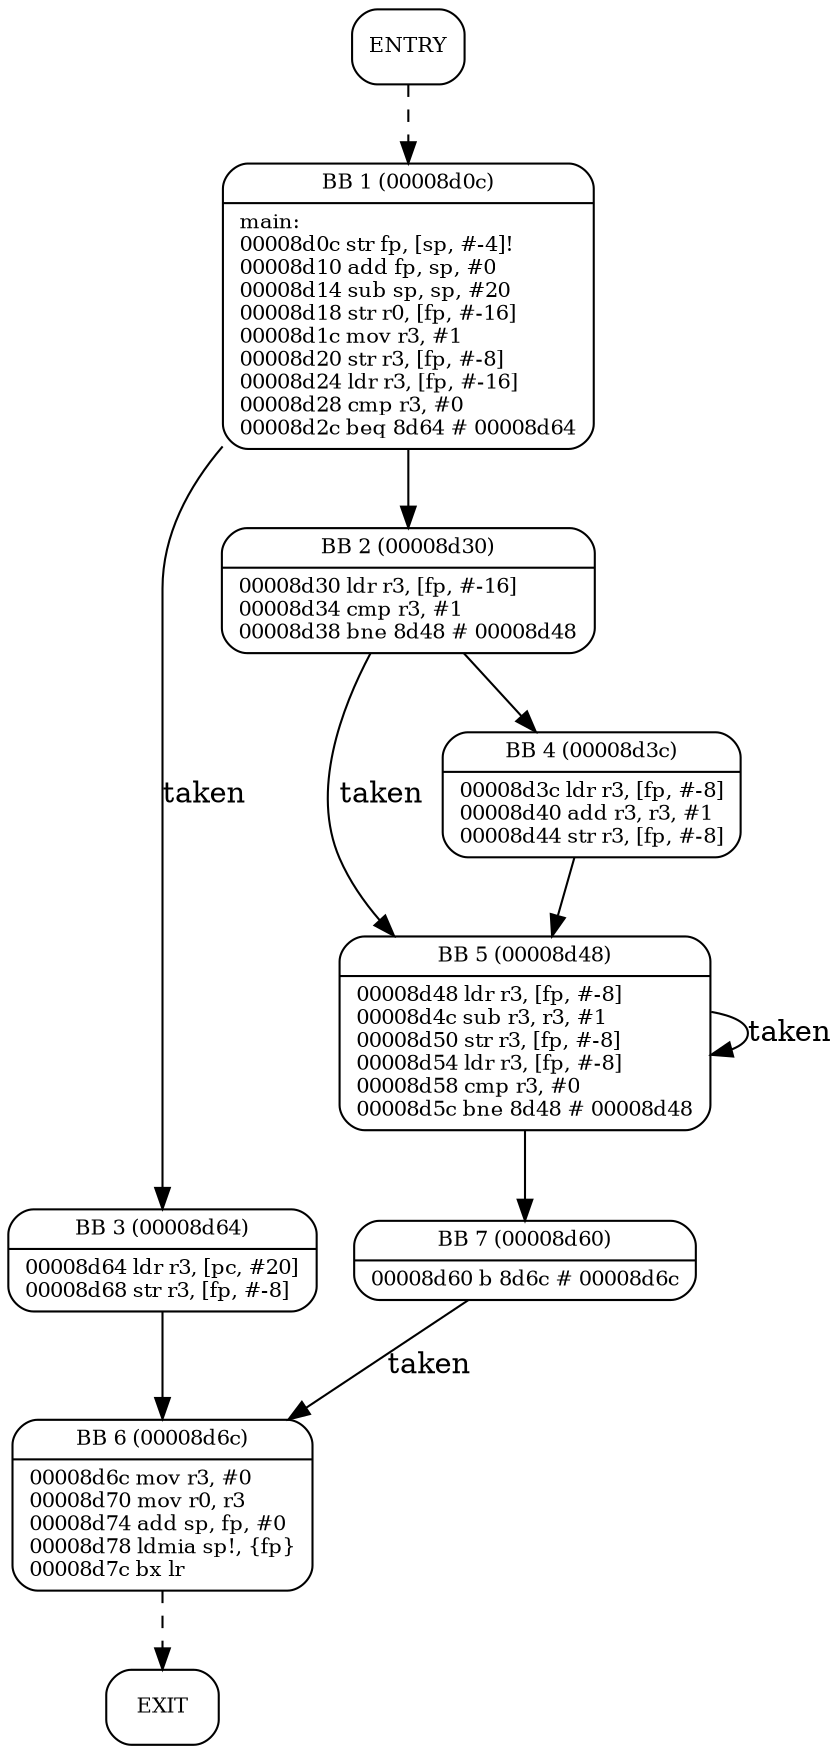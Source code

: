 digraph main{
node [shape=Mrecord, labeljust=l, fontsize=10];
	"0" [label="ENTRY"]
	"0" -> "1" [style=dashed, weight=1];
	"1" [label="{BB 1 (00008d0c) | main:\l00008d0c    str fp, [sp, #-4]!\l00008d10    add fp, sp, #0\l00008d14    sub sp, sp, #20\l00008d18    str r0, [fp, #-16]\l00008d1c    mov r3, #1\l00008d20    str r3, [fp, #-8]\l00008d24    ldr r3, [fp, #-16]\l00008d28    cmp r3, #0\l00008d2c    beq 8d64    # 00008d64\l }"]
	"1" -> "3" [label="taken", weight=3];
	"1" -> "2" [weight=4];
	"2" [label="{BB 2 (00008d30) | 00008d30    ldr r3, [fp, #-16]\l00008d34    cmp r3, #1\l00008d38    bne 8d48    # 00008d48\l }"]
	"2" -> "5" [label="taken", weight=3];
	"2" -> "4" [weight=4];
	"3" [label="{BB 3 (00008d64) | 00008d64    ldr r3, [pc, #20]\l00008d68    str r3, [fp, #-8]\l }"]
	"3" -> "6" [weight=4];
	"4" [label="{BB 4 (00008d3c) | 00008d3c    ldr r3, [fp, #-8]\l00008d40    add r3, r3, #1\l00008d44    str r3, [fp, #-8]\l }"]
	"4" -> "5" [weight=4];
	"5" [label="{BB 5 (00008d48) | 00008d48    ldr r3, [fp, #-8]\l00008d4c    sub r3, r3, #1\l00008d50    str r3, [fp, #-8]\l00008d54    ldr r3, [fp, #-8]\l00008d58    cmp r3, #0\l00008d5c    bne 8d48    # 00008d48\l }"]
	"5" -> "5" [label="taken", weight=3];
	"5" -> "7" [weight=4];
	"6" [label="{BB 6 (00008d6c) | 00008d6c    mov r3, #0\l00008d70    mov r0, r3\l00008d74    add sp, fp, #0\l00008d78    ldmia sp!, \{fp\}\l00008d7c    bx lr\l }"]
	"6" -> "8" [style=dashed, weight=1];
	"7" [label="{BB 7 (00008d60) | 00008d60    b 8d6c    # 00008d6c\l }"]
	"7" -> "6" [label="taken", weight=3];
	"8" [label="EXIT"]
}
